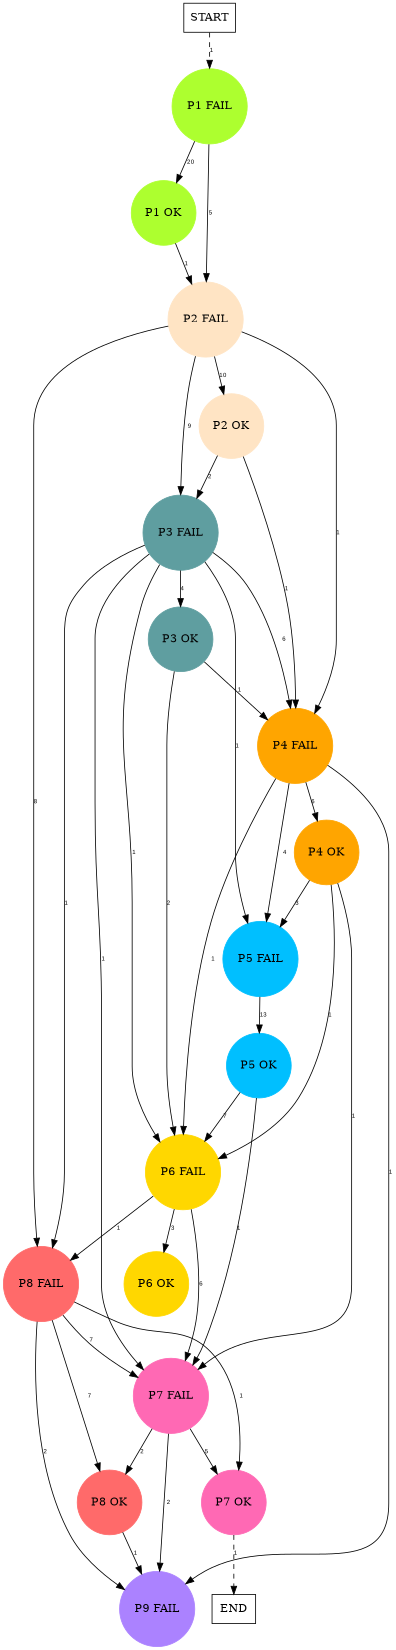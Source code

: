 digraph graphname {
	dpi = 150
	size="16,11!";
	margin = 0;
"P1 FAIL" [shape=circle, color=greenyellow, style=filled]"P1 OK" [shape=circle, color=greenyellow, style=filled]"P2 FAIL" [shape=circle, color=bisque, style=filled]"P2 OK" [shape=circle, color=bisque, style=filled]"P3 FAIL" [shape=circle, color=cadetblue, style=filled]"P3 OK" [shape=circle, color=cadetblue, style=filled]"P4 FAIL" [shape=circle, color=orange, style=filled]"P4 OK" [shape=circle, color=orange, style=filled]"P5 FAIL" [shape=circle, color=deepskyblue, style=filled]"P5 OK" [shape=circle, color=deepskyblue, style=filled]"P6 FAIL" [shape=circle, color=gold, style=filled]"P6 OK" [shape=circle, color=gold, style=filled]"P8 FAIL" [shape=circle, color=indianred1, style=filled]"P7 FAIL" [shape=circle, color=hotpink, style=filled]"P9 FAIL" [shape=circle, color=mediumpurple1, style=filled]"P8 OK" [shape=circle, color=indianred1, style=filled]"P7 OK" [shape=circle, color=hotpink, style=filled]"START" [shape=box, fillcolor=white, style=filled, color=black]"END" [shape=box, fillcolor=white, style=filled, color=black]"P1 FAIL" -> "P1 OK" [ label ="20" labelfloat=false fontname="Arial" fontsize=8]
"P1 FAIL" -> "P2 FAIL" [ label ="5" labelfloat=false fontname="Arial" fontsize=8]
"P1 OK" -> "P2 FAIL" [ label ="1" labelfloat=false fontname="Arial" fontsize=8]
"P2 FAIL" -> "P2 OK" [ label ="10" labelfloat=false fontname="Arial" fontsize=8]
"P2 FAIL" -> "P3 FAIL" [ label ="9" labelfloat=false fontname="Arial" fontsize=8]
"P2 FAIL" -> "P4 FAIL" [ label ="1" labelfloat=false fontname="Arial" fontsize=8]
"P2 FAIL" -> "P8 FAIL" [ label ="8" labelfloat=false fontname="Arial" fontsize=8]
"P2 OK" -> "P3 FAIL" [ label ="2" labelfloat=false fontname="Arial" fontsize=8]
"P2 OK" -> "P4 FAIL" [ label ="1" labelfloat=false fontname="Arial" fontsize=8]
"P3 FAIL" -> "P3 OK" [ label ="4" labelfloat=false fontname="Arial" fontsize=8]
"P3 FAIL" -> "P4 FAIL" [ label ="6" labelfloat=false fontname="Arial" fontsize=8]
"P3 FAIL" -> "P5 FAIL" [ label ="1" labelfloat=false fontname="Arial" fontsize=8]
"P3 FAIL" -> "P6 FAIL" [ label ="1" labelfloat=false fontname="Arial" fontsize=8]
"P3 FAIL" -> "P8 FAIL" [ label ="1" labelfloat=false fontname="Arial" fontsize=8]
"P3 FAIL" -> "P7 FAIL" [ label ="1" labelfloat=false fontname="Arial" fontsize=8]
"P3 OK" -> "P4 FAIL" [ label ="1" labelfloat=false fontname="Arial" fontsize=8]
"P3 OK" -> "P6 FAIL" [ label ="2" labelfloat=false fontname="Arial" fontsize=8]
"P4 FAIL" -> "P4 OK" [ label ="6" labelfloat=false fontname="Arial" fontsize=8]
"P4 FAIL" -> "P5 FAIL" [ label ="4" labelfloat=false fontname="Arial" fontsize=8]
"P4 FAIL" -> "P6 FAIL" [ label ="1" labelfloat=false fontname="Arial" fontsize=8]
"P4 FAIL" -> "P9 FAIL" [ label ="1" labelfloat=false fontname="Arial" fontsize=8]
"P4 OK" -> "P5 FAIL" [ label ="3" labelfloat=false fontname="Arial" fontsize=8]
"P4 OK" -> "P6 FAIL" [ label ="1" labelfloat=false fontname="Arial" fontsize=8]
"P4 OK" -> "P7 FAIL" [ label ="1" labelfloat=false fontname="Arial" fontsize=8]
"P5 FAIL" -> "P5 OK" [ label ="13" labelfloat=false fontname="Arial" fontsize=8]
"P5 OK" -> "P6 FAIL" [ label ="7" labelfloat=false fontname="Arial" fontsize=8]
"P5 OK" -> "P7 FAIL" [ label ="1" labelfloat=false fontname="Arial" fontsize=8]
"P6 FAIL" -> "P6 OK" [ label ="3" labelfloat=false fontname="Arial" fontsize=8]
"P6 FAIL" -> "P8 FAIL" [ label ="1" labelfloat=false fontname="Arial" fontsize=8]
"P6 FAIL" -> "P7 FAIL" [ label ="6" labelfloat=false fontname="Arial" fontsize=8]
"P8 FAIL" -> "P7 FAIL" [ label ="7" labelfloat=false fontname="Arial" fontsize=8]
"P8 FAIL" -> "P9 FAIL" [ label ="2" labelfloat=false fontname="Arial" fontsize=8]
"P8 FAIL" -> "P8 OK" [ label ="7" labelfloat=false fontname="Arial" fontsize=8]
"P8 FAIL" -> "P7 OK" [ label ="1" labelfloat=false fontname="Arial" fontsize=8]
"P7 FAIL" -> "P9 FAIL" [ label ="2" labelfloat=false fontname="Arial" fontsize=8]
"P7 FAIL" -> "P8 OK" [ label ="2" labelfloat=false fontname="Arial" fontsize=8]
"P7 FAIL" -> "P7 OK" [ label ="5" labelfloat=false fontname="Arial" fontsize=8]
"P8 OK" -> "P9 FAIL" [ label ="1" labelfloat=false fontname="Arial" fontsize=8]
"P7 OK" -> "END" [ style = dashed label ="1" labelfloat=false fontname="Arial" fontsize=8]
"START" -> "P1 FAIL" [ style = dashed label ="1" labelfloat=false fontname="Arial" fontsize=8]
}